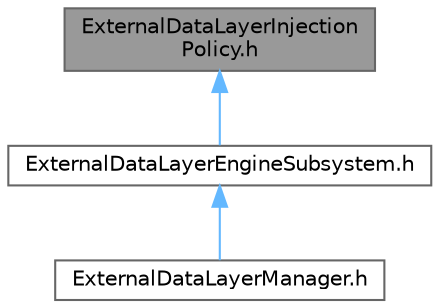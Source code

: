 digraph "ExternalDataLayerInjectionPolicy.h"
{
 // INTERACTIVE_SVG=YES
 // LATEX_PDF_SIZE
  bgcolor="transparent";
  edge [fontname=Helvetica,fontsize=10,labelfontname=Helvetica,labelfontsize=10];
  node [fontname=Helvetica,fontsize=10,shape=box,height=0.2,width=0.4];
  Node1 [id="Node000001",label="ExternalDataLayerInjection\lPolicy.h",height=0.2,width=0.4,color="gray40", fillcolor="grey60", style="filled", fontcolor="black",tooltip=" "];
  Node1 -> Node2 [id="edge1_Node000001_Node000002",dir="back",color="steelblue1",style="solid",tooltip=" "];
  Node2 [id="Node000002",label="ExternalDataLayerEngineSubsystem.h",height=0.2,width=0.4,color="grey40", fillcolor="white", style="filled",URL="$d1/da4/ExternalDataLayerEngineSubsystem_8h.html",tooltip=" "];
  Node2 -> Node3 [id="edge2_Node000002_Node000003",dir="back",color="steelblue1",style="solid",tooltip=" "];
  Node3 [id="Node000003",label="ExternalDataLayerManager.h",height=0.2,width=0.4,color="grey40", fillcolor="white", style="filled",URL="$d3/d7d/ExternalDataLayerManager_8h.html",tooltip=" "];
}
